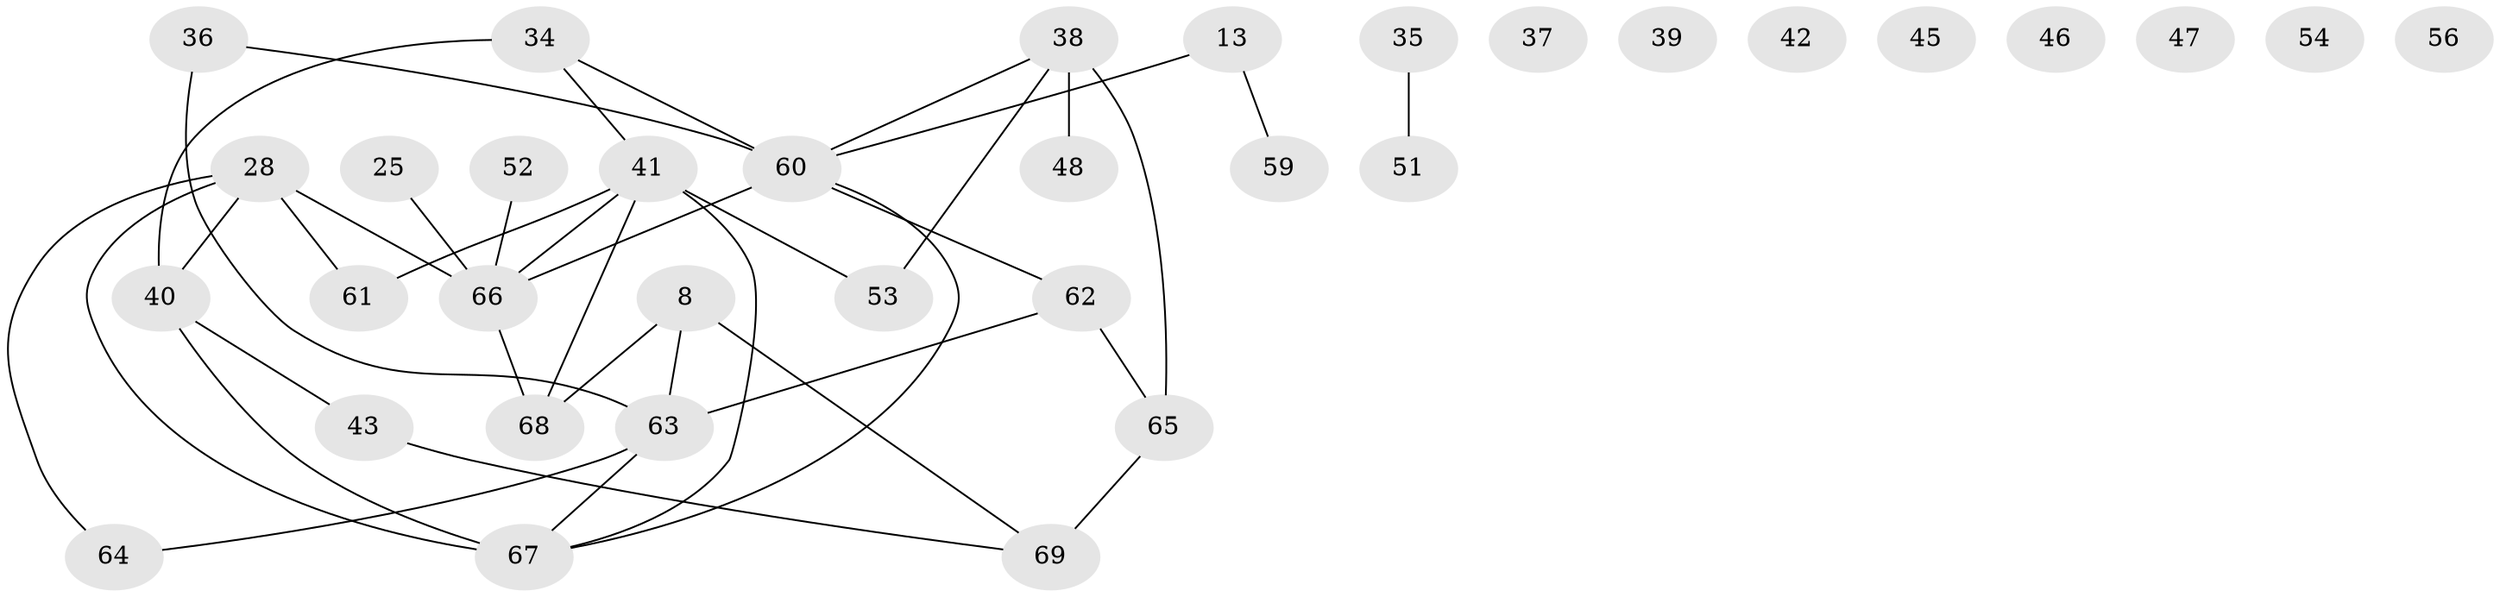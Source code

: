 // original degree distribution, {4: 0.17391304347826086, 2: 0.2028985507246377, 6: 0.014492753623188406, 3: 0.2608695652173913, 1: 0.14492753623188406, 5: 0.08695652173913043, 0: 0.11594202898550725}
// Generated by graph-tools (version 1.1) at 2025/40/03/09/25 04:40:17]
// undirected, 34 vertices, 39 edges
graph export_dot {
graph [start="1"]
  node [color=gray90,style=filled];
  8;
  13;
  25;
  28 [super="+1+9+20"];
  34;
  35;
  36;
  37;
  38 [super="+15+19"];
  39;
  40 [super="+30"];
  41 [super="+24"];
  42;
  43 [super="+16"];
  45;
  46;
  47;
  48;
  51;
  52 [super="+26"];
  53;
  54;
  56;
  59;
  60 [super="+3"];
  61;
  62 [super="+11+49+55"];
  63 [super="+33"];
  64 [super="+4"];
  65 [super="+7+18+58"];
  66 [super="+21+29+57"];
  67 [super="+5+27"];
  68 [super="+32+2"];
  69 [super="+44"];
  8 -- 68 [weight=2];
  8 -- 69 [weight=2];
  8 -- 63;
  13 -- 59;
  13 -- 60;
  25 -- 66;
  28 -- 61;
  28 -- 64;
  28 -- 67;
  28 -- 40;
  28 -- 66 [weight=2];
  34 -- 40 [weight=2];
  34 -- 41;
  34 -- 60;
  35 -- 51;
  36 -- 60;
  36 -- 63;
  38 -- 53;
  38 -- 65 [weight=2];
  38 -- 48;
  38 -- 60;
  40 -- 67 [weight=3];
  40 -- 43;
  41 -- 68 [weight=2];
  41 -- 67;
  41 -- 53;
  41 -- 61;
  41 -- 66 [weight=3];
  43 -- 69;
  52 -- 66 [weight=2];
  60 -- 62;
  60 -- 67;
  60 -- 66 [weight=2];
  62 -- 65;
  62 -- 63;
  63 -- 67 [weight=2];
  63 -- 64;
  65 -- 69;
  66 -- 68 [weight=2];
}
